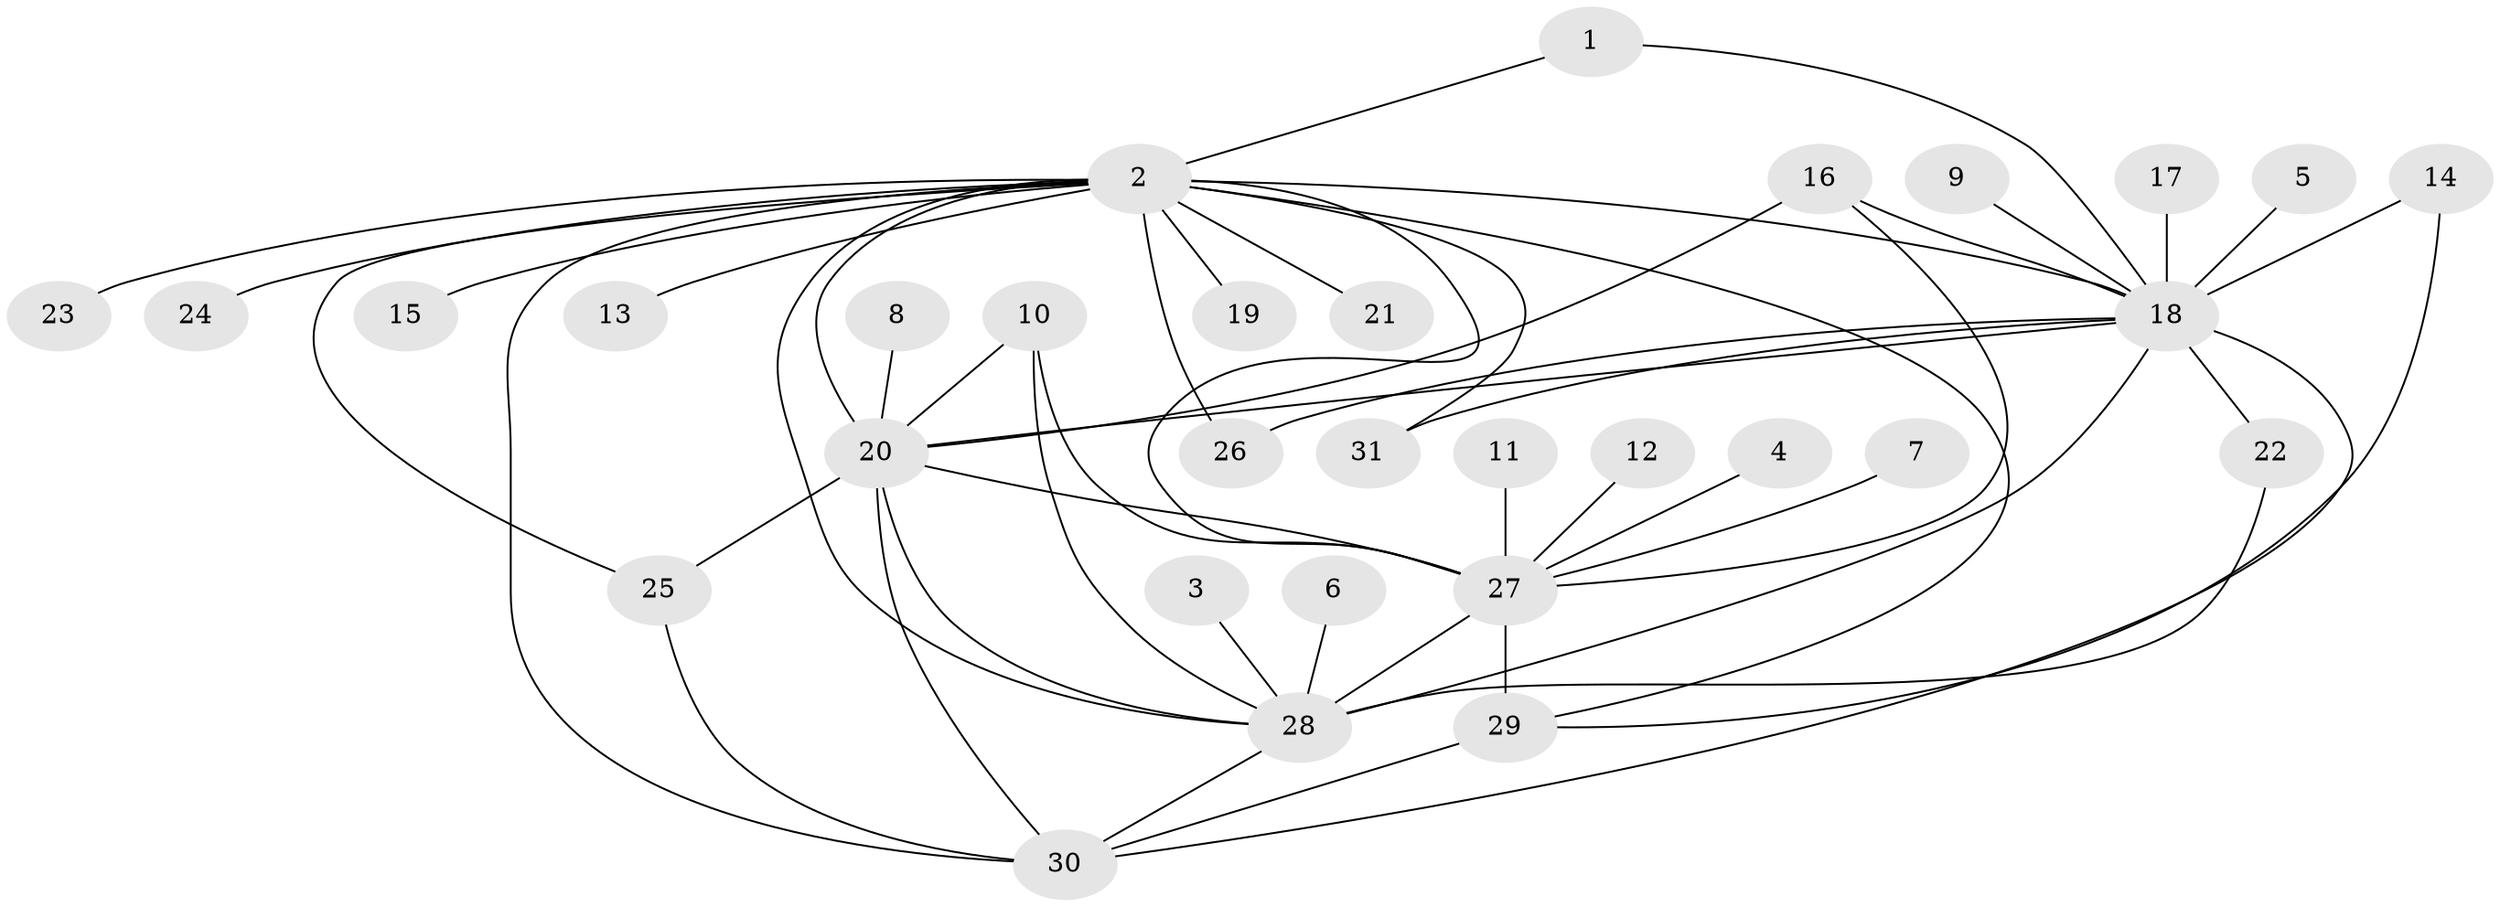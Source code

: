 // original degree distribution, {10: 0.03278688524590164, 8: 0.03278688524590164, 15: 0.01639344262295082, 11: 0.01639344262295082, 2: 0.3114754098360656, 9: 0.01639344262295082, 4: 0.04918032786885246, 14: 0.01639344262295082, 1: 0.3770491803278688, 3: 0.11475409836065574, 5: 0.01639344262295082}
// Generated by graph-tools (version 1.1) at 2025/25/03/09/25 03:25:54]
// undirected, 31 vertices, 51 edges
graph export_dot {
graph [start="1"]
  node [color=gray90,style=filled];
  1;
  2;
  3;
  4;
  5;
  6;
  7;
  8;
  9;
  10;
  11;
  12;
  13;
  14;
  15;
  16;
  17;
  18;
  19;
  20;
  21;
  22;
  23;
  24;
  25;
  26;
  27;
  28;
  29;
  30;
  31;
  1 -- 2 [weight=1.0];
  1 -- 18 [weight=1.0];
  2 -- 13 [weight=1.0];
  2 -- 15 [weight=1.0];
  2 -- 18 [weight=1.0];
  2 -- 19 [weight=1.0];
  2 -- 20 [weight=1.0];
  2 -- 21 [weight=1.0];
  2 -- 23 [weight=1.0];
  2 -- 24 [weight=1.0];
  2 -- 25 [weight=1.0];
  2 -- 26 [weight=1.0];
  2 -- 27 [weight=2.0];
  2 -- 28 [weight=1.0];
  2 -- 29 [weight=1.0];
  2 -- 30 [weight=1.0];
  2 -- 31 [weight=1.0];
  3 -- 28 [weight=1.0];
  4 -- 27 [weight=1.0];
  5 -- 18 [weight=1.0];
  6 -- 28 [weight=1.0];
  7 -- 27 [weight=1.0];
  8 -- 20 [weight=1.0];
  9 -- 18 [weight=1.0];
  10 -- 20 [weight=1.0];
  10 -- 27 [weight=1.0];
  10 -- 28 [weight=1.0];
  11 -- 27 [weight=1.0];
  12 -- 27 [weight=1.0];
  14 -- 18 [weight=1.0];
  14 -- 29 [weight=1.0];
  16 -- 18 [weight=2.0];
  16 -- 20 [weight=1.0];
  16 -- 27 [weight=1.0];
  17 -- 18 [weight=1.0];
  18 -- 20 [weight=4.0];
  18 -- 22 [weight=2.0];
  18 -- 26 [weight=1.0];
  18 -- 28 [weight=2.0];
  18 -- 30 [weight=1.0];
  18 -- 31 [weight=1.0];
  20 -- 25 [weight=2.0];
  20 -- 27 [weight=1.0];
  20 -- 28 [weight=1.0];
  20 -- 30 [weight=1.0];
  22 -- 28 [weight=1.0];
  25 -- 30 [weight=1.0];
  27 -- 28 [weight=1.0];
  27 -- 29 [weight=2.0];
  28 -- 30 [weight=1.0];
  29 -- 30 [weight=1.0];
}
